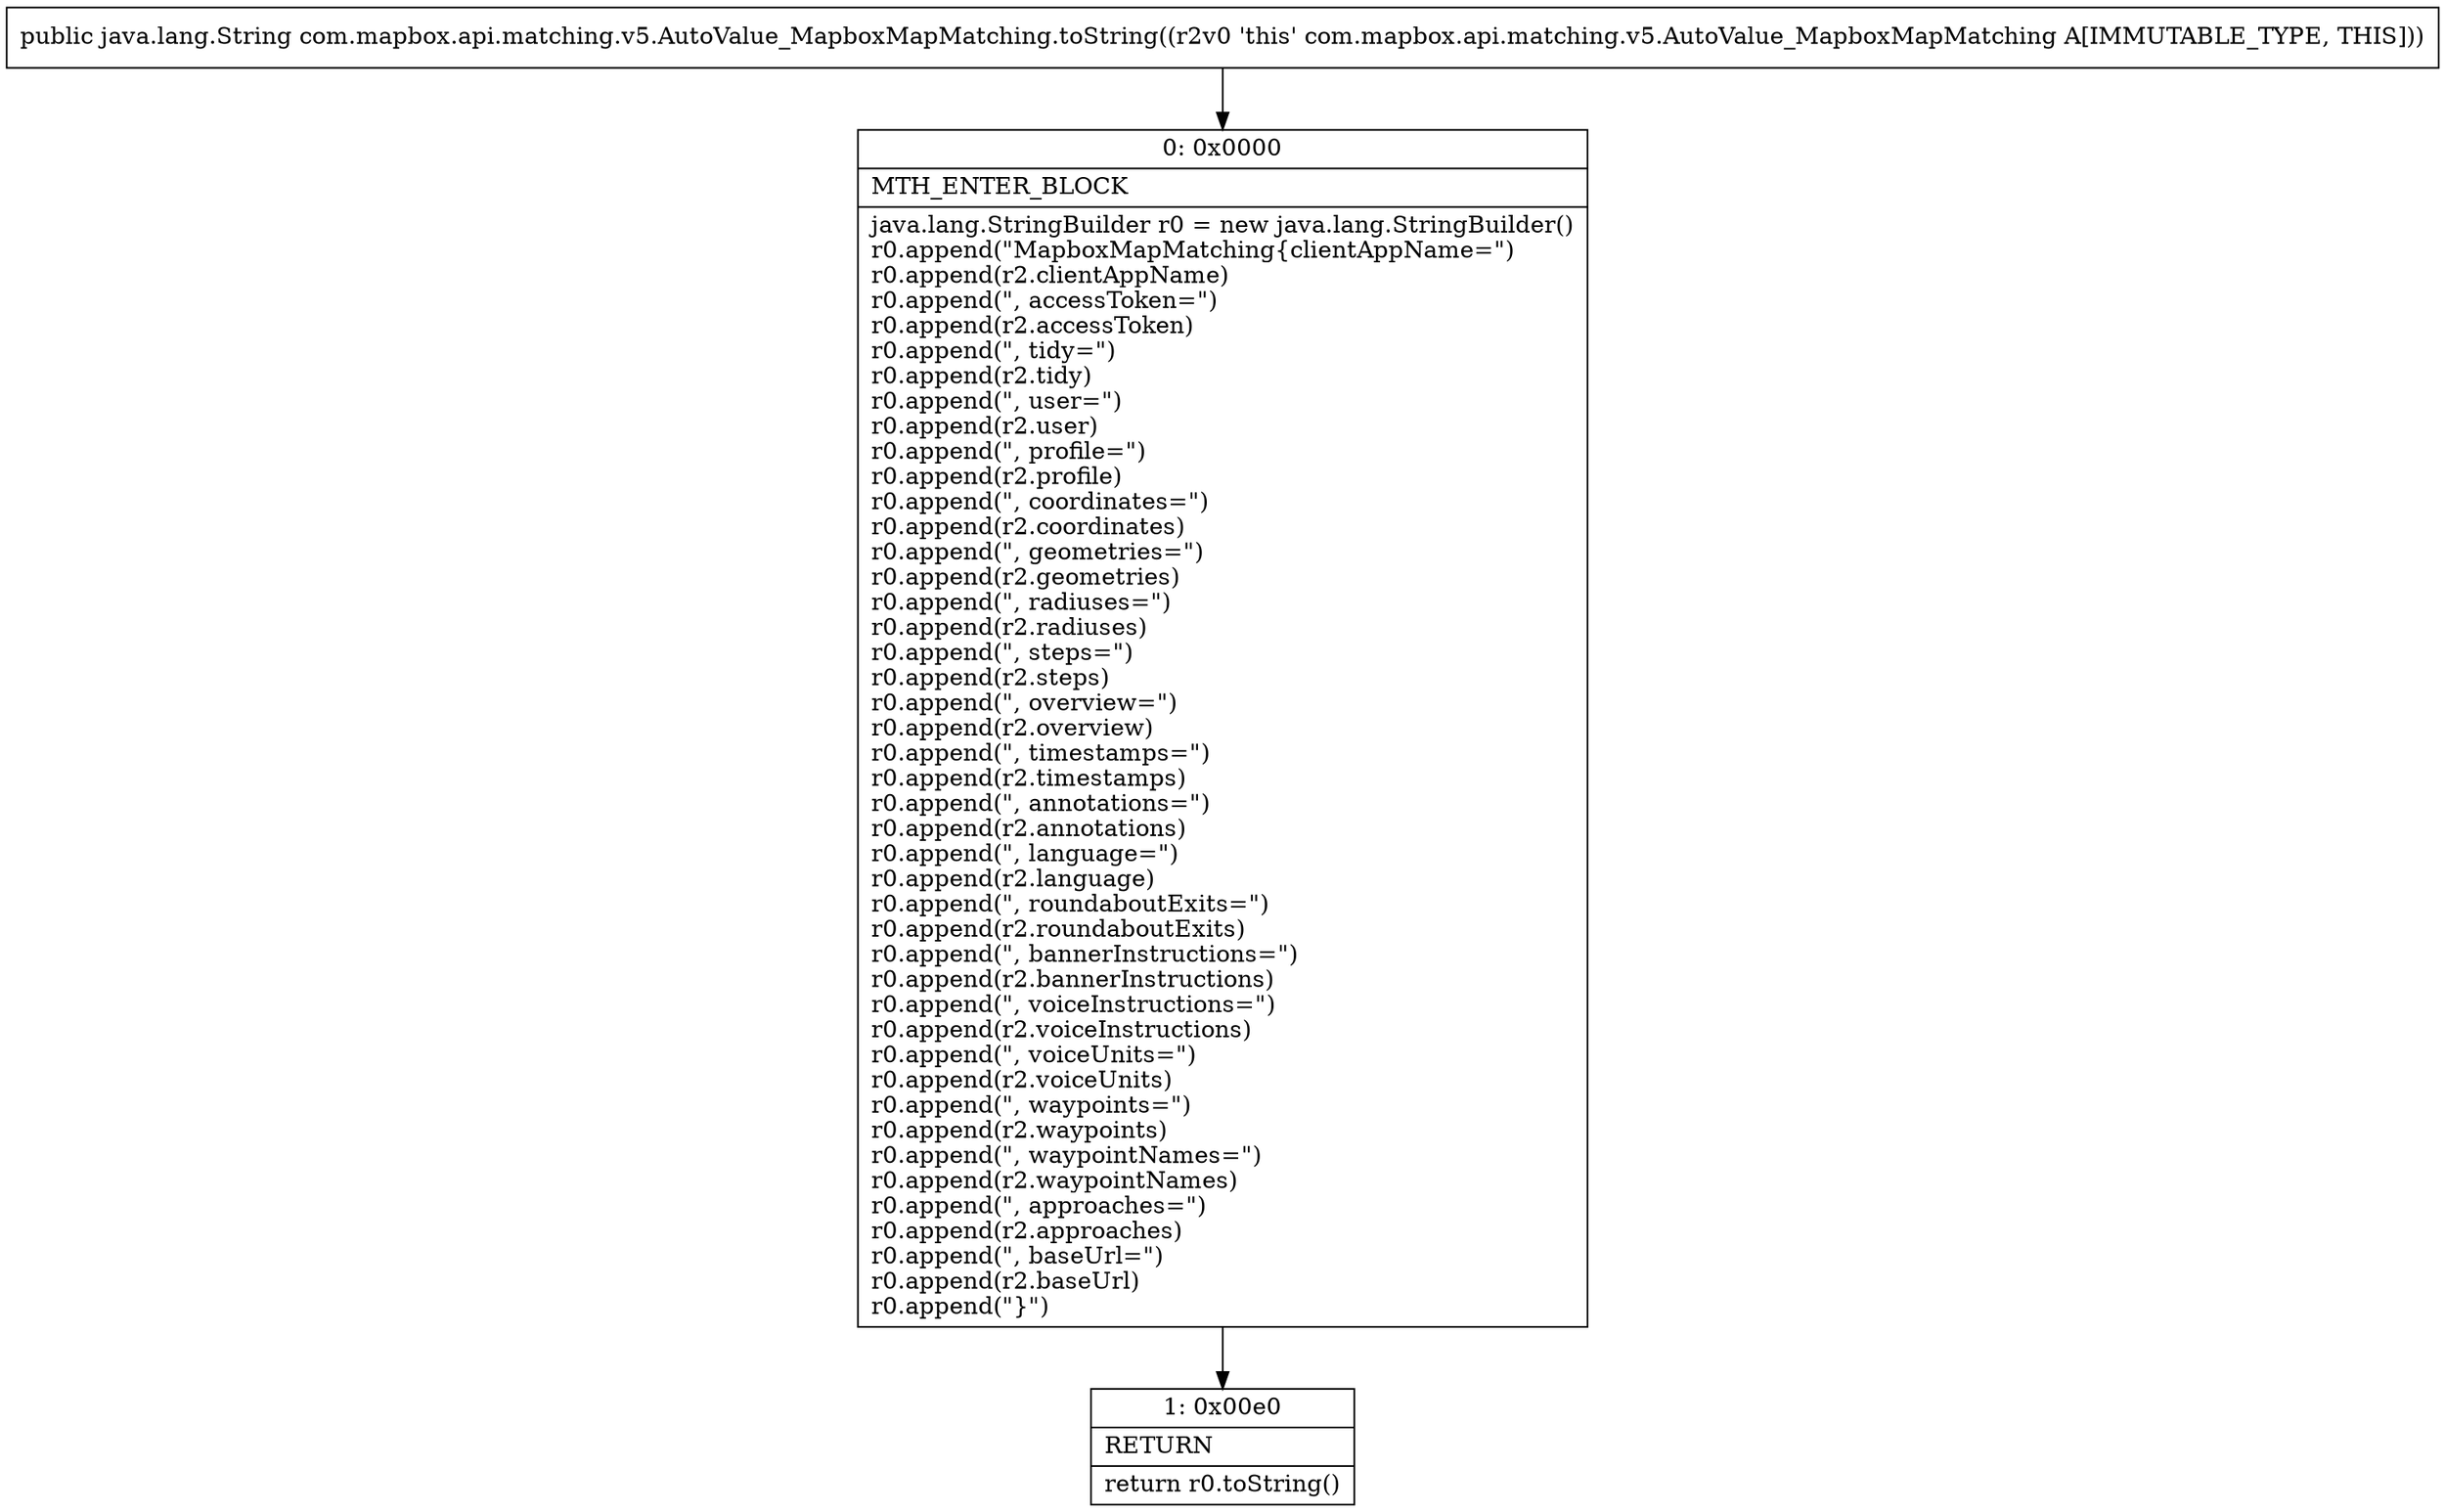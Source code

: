 digraph "CFG forcom.mapbox.api.matching.v5.AutoValue_MapboxMapMatching.toString()Ljava\/lang\/String;" {
Node_0 [shape=record,label="{0\:\ 0x0000|MTH_ENTER_BLOCK\l|java.lang.StringBuilder r0 = new java.lang.StringBuilder()\lr0.append(\"MapboxMapMatching\{clientAppName=\")\lr0.append(r2.clientAppName)\lr0.append(\", accessToken=\")\lr0.append(r2.accessToken)\lr0.append(\", tidy=\")\lr0.append(r2.tidy)\lr0.append(\", user=\")\lr0.append(r2.user)\lr0.append(\", profile=\")\lr0.append(r2.profile)\lr0.append(\", coordinates=\")\lr0.append(r2.coordinates)\lr0.append(\", geometries=\")\lr0.append(r2.geometries)\lr0.append(\", radiuses=\")\lr0.append(r2.radiuses)\lr0.append(\", steps=\")\lr0.append(r2.steps)\lr0.append(\", overview=\")\lr0.append(r2.overview)\lr0.append(\", timestamps=\")\lr0.append(r2.timestamps)\lr0.append(\", annotations=\")\lr0.append(r2.annotations)\lr0.append(\", language=\")\lr0.append(r2.language)\lr0.append(\", roundaboutExits=\")\lr0.append(r2.roundaboutExits)\lr0.append(\", bannerInstructions=\")\lr0.append(r2.bannerInstructions)\lr0.append(\", voiceInstructions=\")\lr0.append(r2.voiceInstructions)\lr0.append(\", voiceUnits=\")\lr0.append(r2.voiceUnits)\lr0.append(\", waypoints=\")\lr0.append(r2.waypoints)\lr0.append(\", waypointNames=\")\lr0.append(r2.waypointNames)\lr0.append(\", approaches=\")\lr0.append(r2.approaches)\lr0.append(\", baseUrl=\")\lr0.append(r2.baseUrl)\lr0.append(\"\}\")\l}"];
Node_1 [shape=record,label="{1\:\ 0x00e0|RETURN\l|return r0.toString()\l}"];
MethodNode[shape=record,label="{public java.lang.String com.mapbox.api.matching.v5.AutoValue_MapboxMapMatching.toString((r2v0 'this' com.mapbox.api.matching.v5.AutoValue_MapboxMapMatching A[IMMUTABLE_TYPE, THIS])) }"];
MethodNode -> Node_0;
Node_0 -> Node_1;
}

